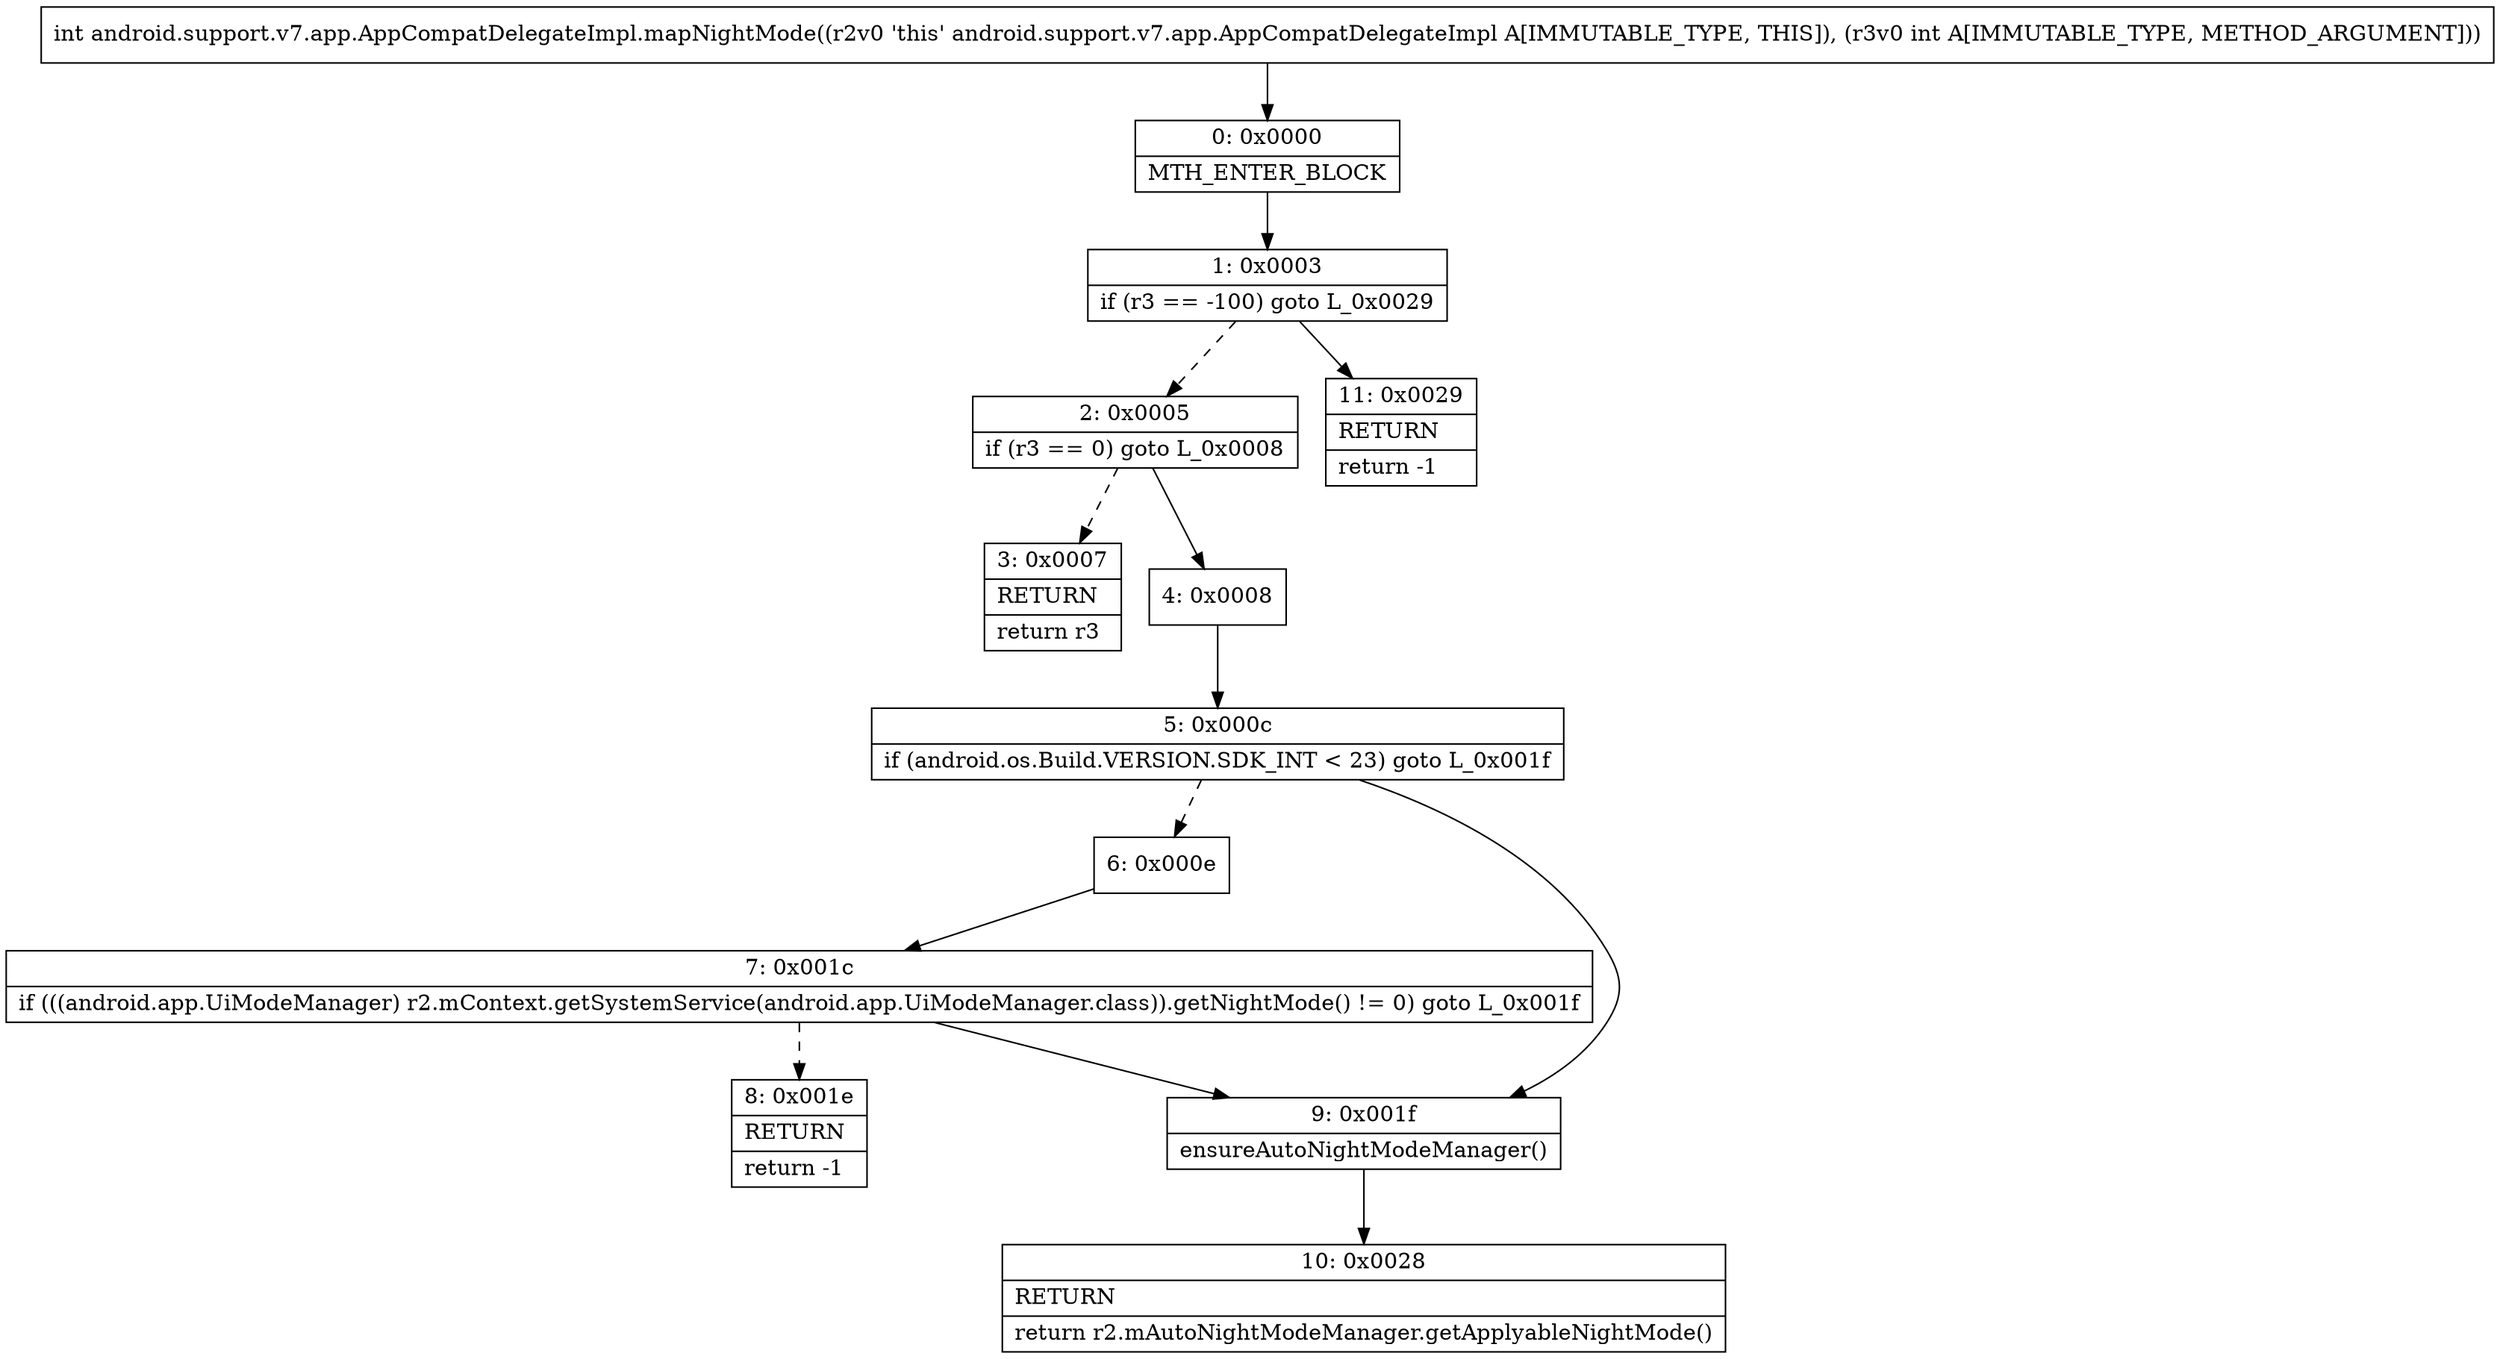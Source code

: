 digraph "CFG forandroid.support.v7.app.AppCompatDelegateImpl.mapNightMode(I)I" {
Node_0 [shape=record,label="{0\:\ 0x0000|MTH_ENTER_BLOCK\l}"];
Node_1 [shape=record,label="{1\:\ 0x0003|if (r3 == \-100) goto L_0x0029\l}"];
Node_2 [shape=record,label="{2\:\ 0x0005|if (r3 == 0) goto L_0x0008\l}"];
Node_3 [shape=record,label="{3\:\ 0x0007|RETURN\l|return r3\l}"];
Node_4 [shape=record,label="{4\:\ 0x0008}"];
Node_5 [shape=record,label="{5\:\ 0x000c|if (android.os.Build.VERSION.SDK_INT \< 23) goto L_0x001f\l}"];
Node_6 [shape=record,label="{6\:\ 0x000e}"];
Node_7 [shape=record,label="{7\:\ 0x001c|if (((android.app.UiModeManager) r2.mContext.getSystemService(android.app.UiModeManager.class)).getNightMode() != 0) goto L_0x001f\l}"];
Node_8 [shape=record,label="{8\:\ 0x001e|RETURN\l|return \-1\l}"];
Node_9 [shape=record,label="{9\:\ 0x001f|ensureAutoNightModeManager()\l}"];
Node_10 [shape=record,label="{10\:\ 0x0028|RETURN\l|return r2.mAutoNightModeManager.getApplyableNightMode()\l}"];
Node_11 [shape=record,label="{11\:\ 0x0029|RETURN\l|return \-1\l}"];
MethodNode[shape=record,label="{int android.support.v7.app.AppCompatDelegateImpl.mapNightMode((r2v0 'this' android.support.v7.app.AppCompatDelegateImpl A[IMMUTABLE_TYPE, THIS]), (r3v0 int A[IMMUTABLE_TYPE, METHOD_ARGUMENT])) }"];
MethodNode -> Node_0;
Node_0 -> Node_1;
Node_1 -> Node_2[style=dashed];
Node_1 -> Node_11;
Node_2 -> Node_3[style=dashed];
Node_2 -> Node_4;
Node_4 -> Node_5;
Node_5 -> Node_6[style=dashed];
Node_5 -> Node_9;
Node_6 -> Node_7;
Node_7 -> Node_8[style=dashed];
Node_7 -> Node_9;
Node_9 -> Node_10;
}

